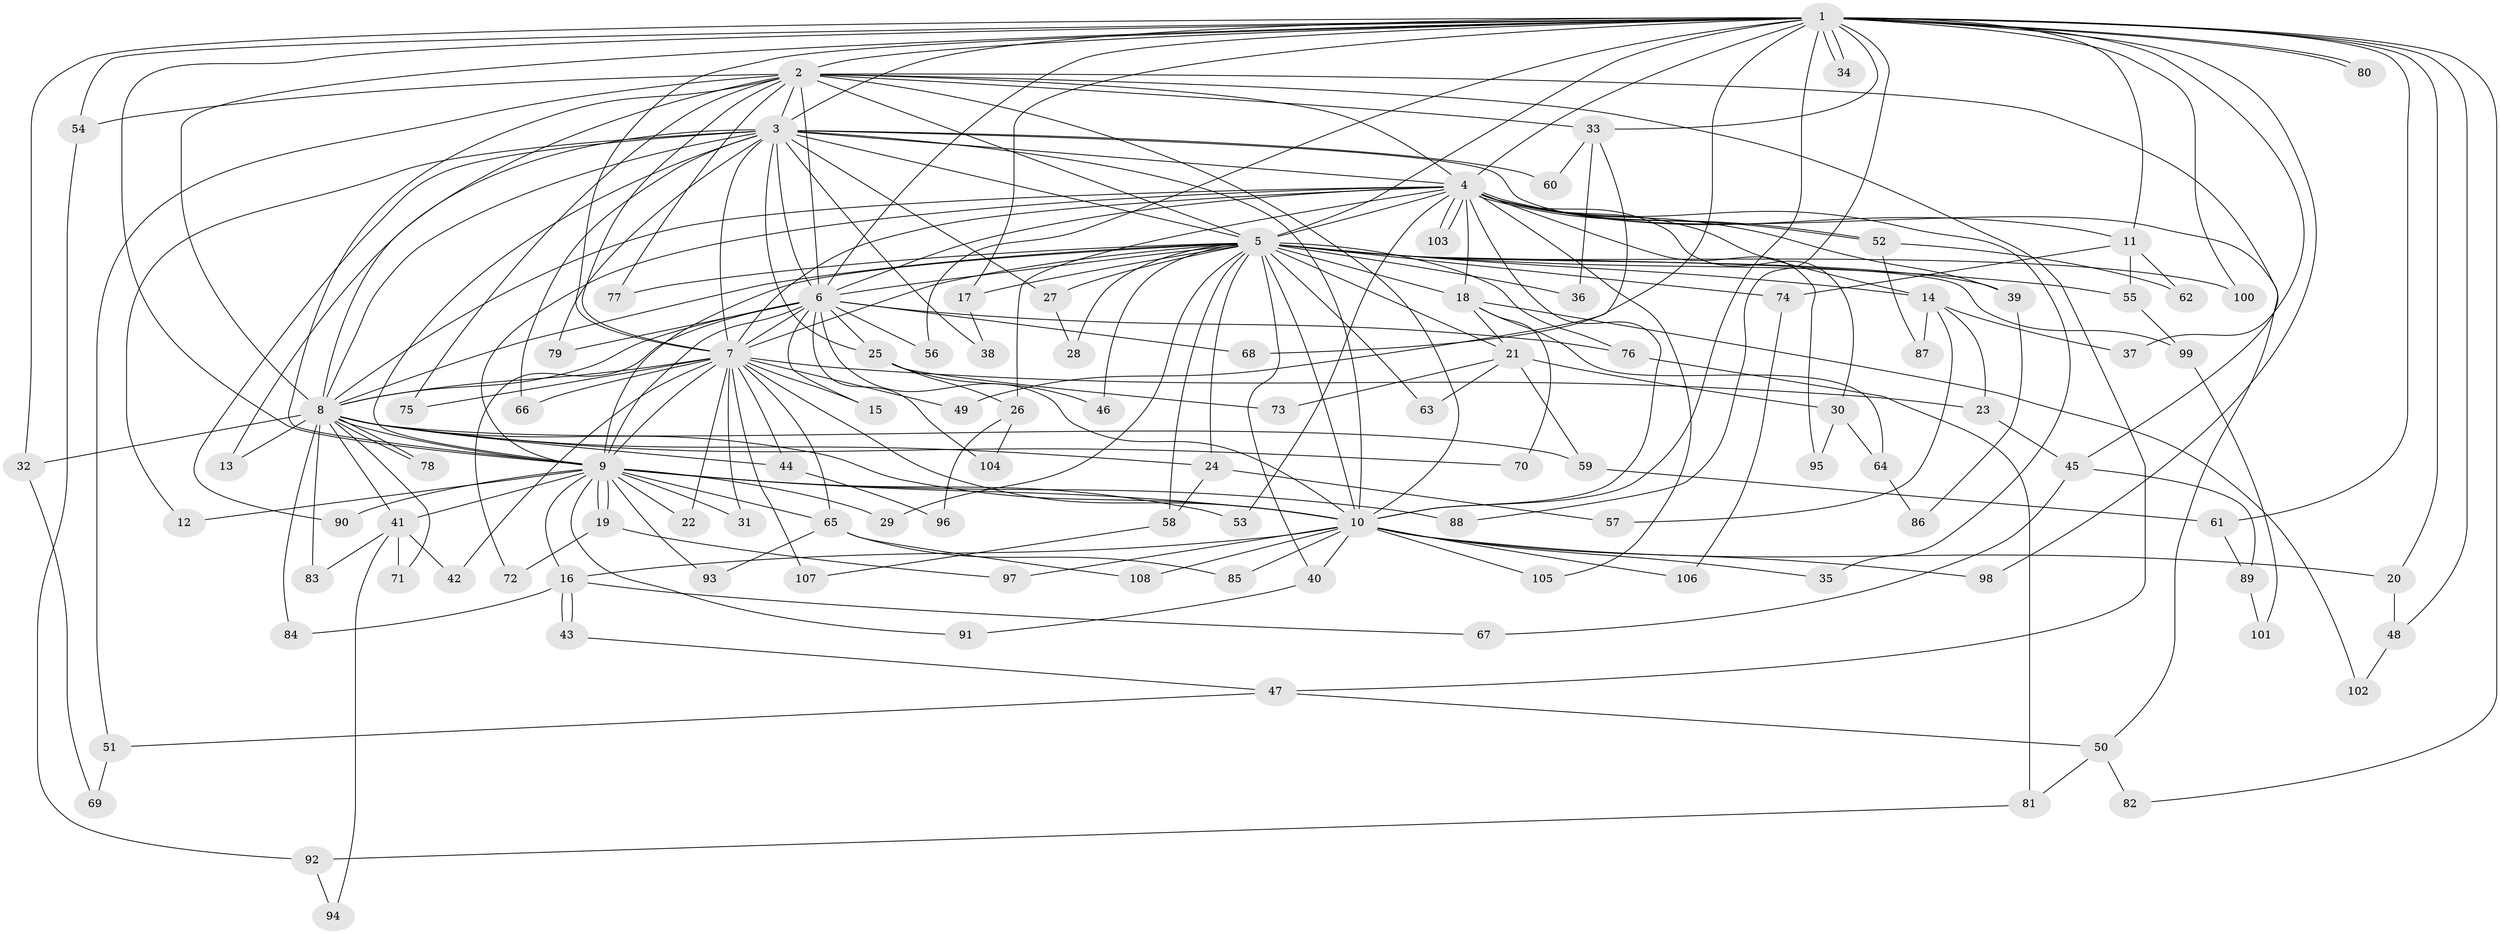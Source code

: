 // coarse degree distribution, {27: 0.012048192771084338, 13: 0.012048192771084338, 16: 0.012048192771084338, 19: 0.012048192771084338, 26: 0.024096385542168676, 14: 0.012048192771084338, 29: 0.012048192771084338, 2: 0.4939759036144578, 6: 0.060240963855421686, 3: 0.18072289156626506, 1: 0.024096385542168676, 5: 0.060240963855421686, 4: 0.08433734939759036}
// Generated by graph-tools (version 1.1) at 2025/51/02/27/25 19:51:48]
// undirected, 108 vertices, 241 edges
graph export_dot {
graph [start="1"]
  node [color=gray90,style=filled];
  1;
  2;
  3;
  4;
  5;
  6;
  7;
  8;
  9;
  10;
  11;
  12;
  13;
  14;
  15;
  16;
  17;
  18;
  19;
  20;
  21;
  22;
  23;
  24;
  25;
  26;
  27;
  28;
  29;
  30;
  31;
  32;
  33;
  34;
  35;
  36;
  37;
  38;
  39;
  40;
  41;
  42;
  43;
  44;
  45;
  46;
  47;
  48;
  49;
  50;
  51;
  52;
  53;
  54;
  55;
  56;
  57;
  58;
  59;
  60;
  61;
  62;
  63;
  64;
  65;
  66;
  67;
  68;
  69;
  70;
  71;
  72;
  73;
  74;
  75;
  76;
  77;
  78;
  79;
  80;
  81;
  82;
  83;
  84;
  85;
  86;
  87;
  88;
  89;
  90;
  91;
  92;
  93;
  94;
  95;
  96;
  97;
  98;
  99;
  100;
  101;
  102;
  103;
  104;
  105;
  106;
  107;
  108;
  1 -- 2;
  1 -- 3;
  1 -- 4;
  1 -- 5;
  1 -- 6;
  1 -- 7;
  1 -- 8;
  1 -- 9;
  1 -- 10;
  1 -- 11;
  1 -- 17;
  1 -- 20;
  1 -- 32;
  1 -- 33;
  1 -- 34;
  1 -- 34;
  1 -- 37;
  1 -- 48;
  1 -- 54;
  1 -- 56;
  1 -- 61;
  1 -- 68;
  1 -- 80;
  1 -- 80;
  1 -- 82;
  1 -- 88;
  1 -- 98;
  1 -- 100;
  2 -- 3;
  2 -- 4;
  2 -- 5;
  2 -- 6;
  2 -- 7;
  2 -- 8;
  2 -- 9;
  2 -- 10;
  2 -- 33;
  2 -- 45;
  2 -- 47;
  2 -- 51;
  2 -- 54;
  2 -- 75;
  2 -- 77;
  3 -- 4;
  3 -- 5;
  3 -- 6;
  3 -- 7;
  3 -- 8;
  3 -- 9;
  3 -- 10;
  3 -- 12;
  3 -- 13;
  3 -- 25;
  3 -- 27;
  3 -- 38;
  3 -- 50;
  3 -- 60;
  3 -- 66;
  3 -- 79;
  3 -- 90;
  4 -- 5;
  4 -- 6;
  4 -- 7;
  4 -- 8;
  4 -- 9;
  4 -- 10;
  4 -- 11;
  4 -- 14;
  4 -- 18;
  4 -- 26;
  4 -- 30;
  4 -- 35;
  4 -- 39;
  4 -- 52;
  4 -- 52;
  4 -- 53;
  4 -- 95;
  4 -- 103;
  4 -- 103;
  4 -- 105;
  5 -- 6;
  5 -- 7;
  5 -- 8;
  5 -- 9;
  5 -- 10;
  5 -- 14;
  5 -- 17;
  5 -- 18;
  5 -- 21;
  5 -- 24;
  5 -- 27;
  5 -- 28;
  5 -- 29;
  5 -- 36;
  5 -- 39;
  5 -- 40;
  5 -- 46;
  5 -- 55;
  5 -- 58;
  5 -- 63;
  5 -- 74;
  5 -- 76;
  5 -- 77;
  5 -- 99;
  5 -- 100;
  6 -- 7;
  6 -- 8;
  6 -- 9;
  6 -- 10;
  6 -- 15;
  6 -- 25;
  6 -- 56;
  6 -- 68;
  6 -- 72;
  6 -- 76;
  6 -- 79;
  6 -- 104;
  7 -- 8;
  7 -- 9;
  7 -- 10;
  7 -- 15;
  7 -- 22;
  7 -- 23;
  7 -- 31;
  7 -- 42;
  7 -- 44;
  7 -- 49;
  7 -- 65;
  7 -- 66;
  7 -- 75;
  7 -- 107;
  8 -- 9;
  8 -- 10;
  8 -- 13;
  8 -- 24;
  8 -- 32;
  8 -- 41;
  8 -- 44;
  8 -- 59;
  8 -- 70;
  8 -- 71;
  8 -- 78;
  8 -- 78;
  8 -- 83;
  8 -- 84;
  9 -- 10;
  9 -- 12;
  9 -- 16;
  9 -- 19;
  9 -- 19;
  9 -- 22;
  9 -- 29;
  9 -- 31;
  9 -- 41;
  9 -- 53;
  9 -- 65;
  9 -- 88;
  9 -- 90;
  9 -- 91;
  9 -- 93;
  10 -- 16;
  10 -- 20;
  10 -- 35;
  10 -- 40;
  10 -- 85;
  10 -- 97;
  10 -- 98;
  10 -- 105;
  10 -- 106;
  10 -- 108;
  11 -- 55;
  11 -- 62;
  11 -- 74;
  14 -- 23;
  14 -- 37;
  14 -- 57;
  14 -- 87;
  16 -- 43;
  16 -- 43;
  16 -- 67;
  16 -- 84;
  17 -- 38;
  18 -- 21;
  18 -- 64;
  18 -- 70;
  18 -- 102;
  19 -- 72;
  19 -- 97;
  20 -- 48;
  21 -- 30;
  21 -- 59;
  21 -- 63;
  21 -- 73;
  23 -- 45;
  24 -- 57;
  24 -- 58;
  25 -- 26;
  25 -- 46;
  25 -- 73;
  26 -- 96;
  26 -- 104;
  27 -- 28;
  30 -- 64;
  30 -- 95;
  32 -- 69;
  33 -- 36;
  33 -- 49;
  33 -- 60;
  39 -- 86;
  40 -- 91;
  41 -- 42;
  41 -- 71;
  41 -- 83;
  41 -- 94;
  43 -- 47;
  44 -- 96;
  45 -- 67;
  45 -- 89;
  47 -- 50;
  47 -- 51;
  48 -- 102;
  50 -- 81;
  50 -- 82;
  51 -- 69;
  52 -- 62;
  52 -- 87;
  54 -- 92;
  55 -- 99;
  58 -- 107;
  59 -- 61;
  61 -- 89;
  64 -- 86;
  65 -- 85;
  65 -- 93;
  65 -- 108;
  74 -- 106;
  76 -- 81;
  81 -- 92;
  89 -- 101;
  92 -- 94;
  99 -- 101;
}
